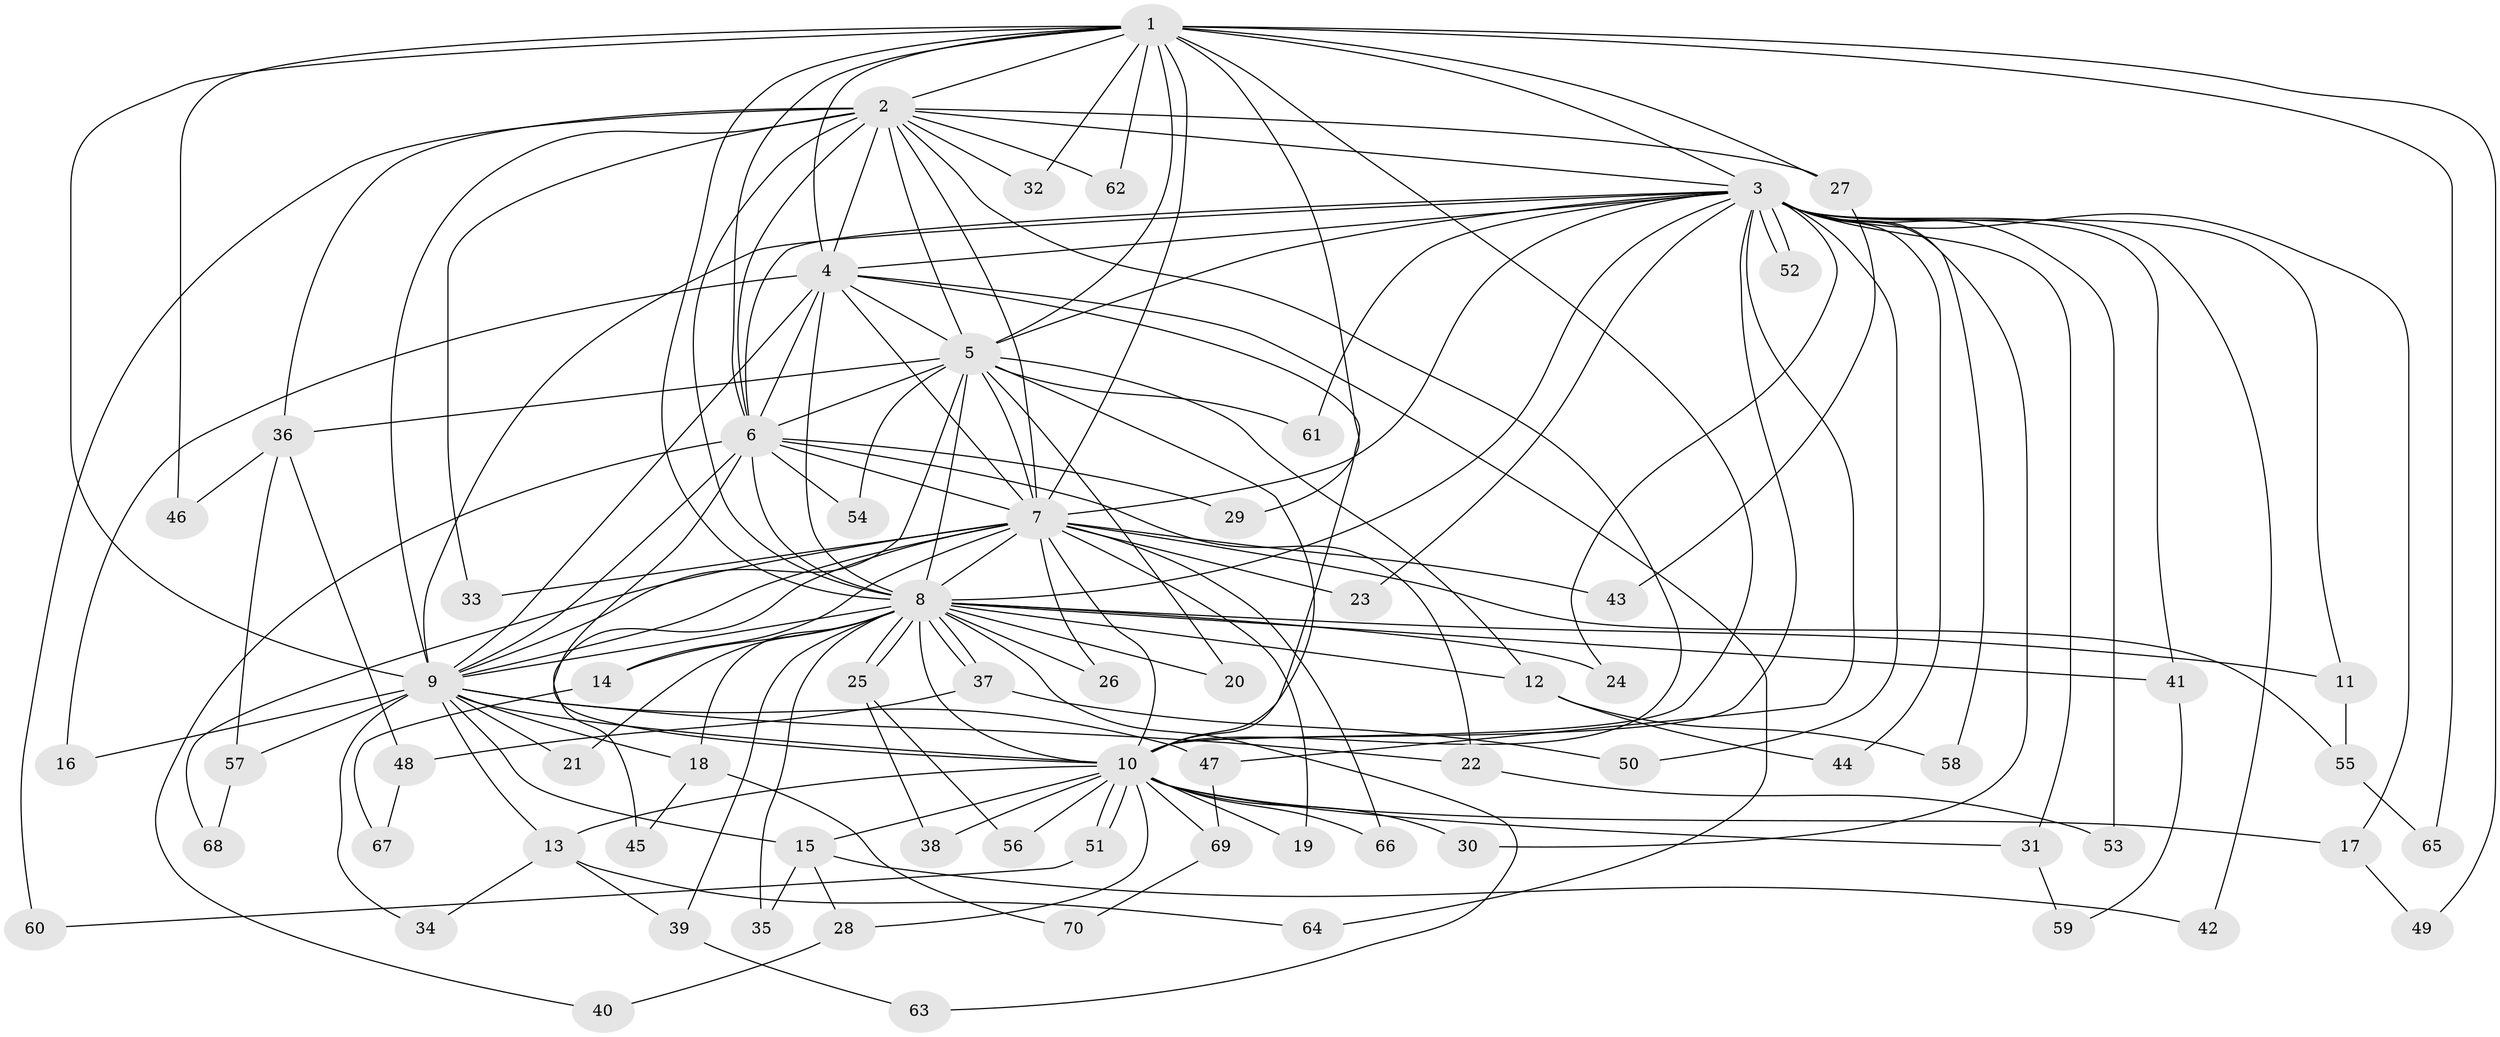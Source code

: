 // coarse degree distribution, {14: 0.05714285714285714, 10: 0.05714285714285714, 3: 0.42857142857142855, 17: 0.02857142857142857, 2: 0.17142857142857143, 11: 0.02857142857142857, 5: 0.05714285714285714, 4: 0.05714285714285714, 20: 0.02857142857142857, 1: 0.02857142857142857, 12: 0.02857142857142857, 18: 0.02857142857142857}
// Generated by graph-tools (version 1.1) at 2025/36/03/04/25 23:36:22]
// undirected, 70 vertices, 165 edges
graph export_dot {
  node [color=gray90,style=filled];
  1;
  2;
  3;
  4;
  5;
  6;
  7;
  8;
  9;
  10;
  11;
  12;
  13;
  14;
  15;
  16;
  17;
  18;
  19;
  20;
  21;
  22;
  23;
  24;
  25;
  26;
  27;
  28;
  29;
  30;
  31;
  32;
  33;
  34;
  35;
  36;
  37;
  38;
  39;
  40;
  41;
  42;
  43;
  44;
  45;
  46;
  47;
  48;
  49;
  50;
  51;
  52;
  53;
  54;
  55;
  56;
  57;
  58;
  59;
  60;
  61;
  62;
  63;
  64;
  65;
  66;
  67;
  68;
  69;
  70;
  1 -- 2;
  1 -- 3;
  1 -- 4;
  1 -- 5;
  1 -- 6;
  1 -- 7;
  1 -- 8;
  1 -- 9;
  1 -- 10;
  1 -- 27;
  1 -- 29;
  1 -- 32;
  1 -- 46;
  1 -- 49;
  1 -- 62;
  1 -- 65;
  2 -- 3;
  2 -- 4;
  2 -- 5;
  2 -- 6;
  2 -- 7;
  2 -- 8;
  2 -- 9;
  2 -- 10;
  2 -- 27;
  2 -- 32;
  2 -- 33;
  2 -- 36;
  2 -- 60;
  2 -- 62;
  3 -- 4;
  3 -- 5;
  3 -- 6;
  3 -- 7;
  3 -- 8;
  3 -- 9;
  3 -- 10;
  3 -- 11;
  3 -- 17;
  3 -- 23;
  3 -- 24;
  3 -- 30;
  3 -- 31;
  3 -- 41;
  3 -- 42;
  3 -- 44;
  3 -- 47;
  3 -- 50;
  3 -- 52;
  3 -- 52;
  3 -- 53;
  3 -- 58;
  3 -- 61;
  4 -- 5;
  4 -- 6;
  4 -- 7;
  4 -- 8;
  4 -- 9;
  4 -- 10;
  4 -- 16;
  4 -- 64;
  5 -- 6;
  5 -- 7;
  5 -- 8;
  5 -- 9;
  5 -- 10;
  5 -- 12;
  5 -- 20;
  5 -- 36;
  5 -- 54;
  5 -- 61;
  6 -- 7;
  6 -- 8;
  6 -- 9;
  6 -- 10;
  6 -- 22;
  6 -- 29;
  6 -- 40;
  6 -- 54;
  7 -- 8;
  7 -- 9;
  7 -- 10;
  7 -- 14;
  7 -- 19;
  7 -- 23;
  7 -- 26;
  7 -- 33;
  7 -- 43;
  7 -- 45;
  7 -- 55;
  7 -- 66;
  7 -- 68;
  8 -- 9;
  8 -- 10;
  8 -- 11;
  8 -- 12;
  8 -- 14;
  8 -- 18;
  8 -- 20;
  8 -- 21;
  8 -- 24;
  8 -- 25;
  8 -- 25;
  8 -- 26;
  8 -- 35;
  8 -- 37;
  8 -- 37;
  8 -- 39;
  8 -- 41;
  8 -- 63;
  9 -- 10;
  9 -- 13;
  9 -- 15;
  9 -- 16;
  9 -- 18;
  9 -- 21;
  9 -- 22;
  9 -- 34;
  9 -- 47;
  9 -- 57;
  10 -- 13;
  10 -- 15;
  10 -- 17;
  10 -- 19;
  10 -- 28;
  10 -- 30;
  10 -- 31;
  10 -- 38;
  10 -- 51;
  10 -- 51;
  10 -- 56;
  10 -- 66;
  10 -- 69;
  11 -- 55;
  12 -- 44;
  12 -- 58;
  13 -- 34;
  13 -- 39;
  13 -- 64;
  14 -- 67;
  15 -- 28;
  15 -- 35;
  15 -- 42;
  17 -- 49;
  18 -- 45;
  18 -- 70;
  22 -- 53;
  25 -- 38;
  25 -- 56;
  27 -- 43;
  28 -- 40;
  31 -- 59;
  36 -- 46;
  36 -- 48;
  36 -- 57;
  37 -- 48;
  37 -- 50;
  39 -- 63;
  41 -- 59;
  47 -- 69;
  48 -- 67;
  51 -- 60;
  55 -- 65;
  57 -- 68;
  69 -- 70;
}
